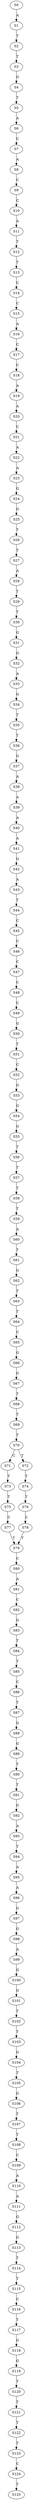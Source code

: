 strict digraph  {
	S0 -> S1 [ label = A ];
	S1 -> S2 [ label = T ];
	S2 -> S3 [ label = T ];
	S3 -> S4 [ label = G ];
	S4 -> S5 [ label = T ];
	S5 -> S6 [ label = A ];
	S6 -> S7 [ label = C ];
	S7 -> S8 [ label = A ];
	S8 -> S9 [ label = C ];
	S9 -> S10 [ label = C ];
	S10 -> S11 [ label = A ];
	S11 -> S12 [ label = T ];
	S12 -> S13 [ label = T ];
	S13 -> S14 [ label = C ];
	S14 -> S15 [ label = C ];
	S15 -> S16 [ label = A ];
	S16 -> S17 [ label = C ];
	S17 -> S18 [ label = C ];
	S18 -> S19 [ label = A ];
	S19 -> S20 [ label = A ];
	S20 -> S21 [ label = C ];
	S21 -> S22 [ label = A ];
	S22 -> S23 [ label = A ];
	S23 -> S24 [ label = G ];
	S24 -> S25 [ label = G ];
	S25 -> S26 [ label = T ];
	S26 -> S27 [ label = T ];
	S27 -> S28 [ label = A ];
	S28 -> S29 [ label = T ];
	S29 -> S30 [ label = T ];
	S30 -> S31 [ label = G ];
	S31 -> S32 [ label = G ];
	S32 -> S33 [ label = A ];
	S33 -> S34 [ label = G ];
	S34 -> S35 [ label = T ];
	S35 -> S36 [ label = T ];
	S36 -> S37 [ label = G ];
	S37 -> S38 [ label = A ];
	S38 -> S39 [ label = A ];
	S39 -> S40 [ label = A ];
	S40 -> S41 [ label = A ];
	S41 -> S42 [ label = G ];
	S42 -> S43 [ label = A ];
	S43 -> S44 [ label = T ];
	S44 -> S45 [ label = C ];
	S45 -> S46 [ label = C ];
	S46 -> S47 [ label = C ];
	S47 -> S48 [ label = C ];
	S48 -> S49 [ label = C ];
	S49 -> S50 [ label = G ];
	S50 -> S51 [ label = T ];
	S51 -> S52 [ label = C ];
	S52 -> S53 [ label = G ];
	S53 -> S54 [ label = G ];
	S54 -> S55 [ label = G ];
	S55 -> S56 [ label = T ];
	S56 -> S57 [ label = T ];
	S57 -> S58 [ label = T ];
	S58 -> S59 [ label = T ];
	S59 -> S60 [ label = A ];
	S60 -> S61 [ label = T ];
	S61 -> S62 [ label = G ];
	S62 -> S63 [ label = T ];
	S63 -> S64 [ label = T ];
	S64 -> S65 [ label = C ];
	S65 -> S66 [ label = G ];
	S66 -> S67 [ label = G ];
	S67 -> S68 [ label = T ];
	S68 -> S69 [ label = T ];
	S69 -> S70 [ label = T ];
	S70 -> S71 [ label = C ];
	S70 -> S72 [ label = T ];
	S71 -> S73 [ label = T ];
	S72 -> S74 [ label = T ];
	S73 -> S75 [ label = T ];
	S74 -> S76 [ label = T ];
	S75 -> S77 [ label = C ];
	S76 -> S78 [ label = C ];
	S77 -> S79 [ label = T ];
	S78 -> S79 [ label = T ];
	S79 -> S80 [ label = C ];
	S80 -> S81 [ label = A ];
	S81 -> S82 [ label = C ];
	S82 -> S83 [ label = G ];
	S83 -> S84 [ label = T ];
	S84 -> S85 [ label = T ];
	S85 -> S86 [ label = C ];
	S86 -> S87 [ label = T ];
	S87 -> S88 [ label = G ];
	S88 -> S89 [ label = G ];
	S89 -> S90 [ label = T ];
	S90 -> S91 [ label = T ];
	S91 -> S92 [ label = G ];
	S92 -> S93 [ label = A ];
	S93 -> S94 [ label = T ];
	S94 -> S95 [ label = A ];
	S95 -> S96 [ label = A ];
	S96 -> S97 [ label = G ];
	S97 -> S98 [ label = G ];
	S98 -> S99 [ label = A ];
	S99 -> S100 [ label = G ];
	S100 -> S101 [ label = G ];
	S101 -> S102 [ label = T ];
	S102 -> S103 [ label = T ];
	S103 -> S104 [ label = G ];
	S104 -> S105 [ label = T ];
	S105 -> S106 [ label = G ];
	S106 -> S107 [ label = T ];
	S107 -> S108 [ label = T ];
	S108 -> S109 [ label = C ];
	S109 -> S110 [ label = A ];
	S110 -> S111 [ label = A ];
	S111 -> S112 [ label = G ];
	S112 -> S113 [ label = G ];
	S113 -> S114 [ label = T ];
	S114 -> S115 [ label = T ];
	S115 -> S116 [ label = C ];
	S116 -> S117 [ label = T ];
	S117 -> S118 [ label = G ];
	S118 -> S119 [ label = G ];
	S119 -> S120 [ label = T ];
	S120 -> S121 [ label = T ];
	S121 -> S122 [ label = T ];
	S122 -> S123 [ label = T ];
	S123 -> S124 [ label = C ];
	S124 -> S125 [ label = T ];
}
